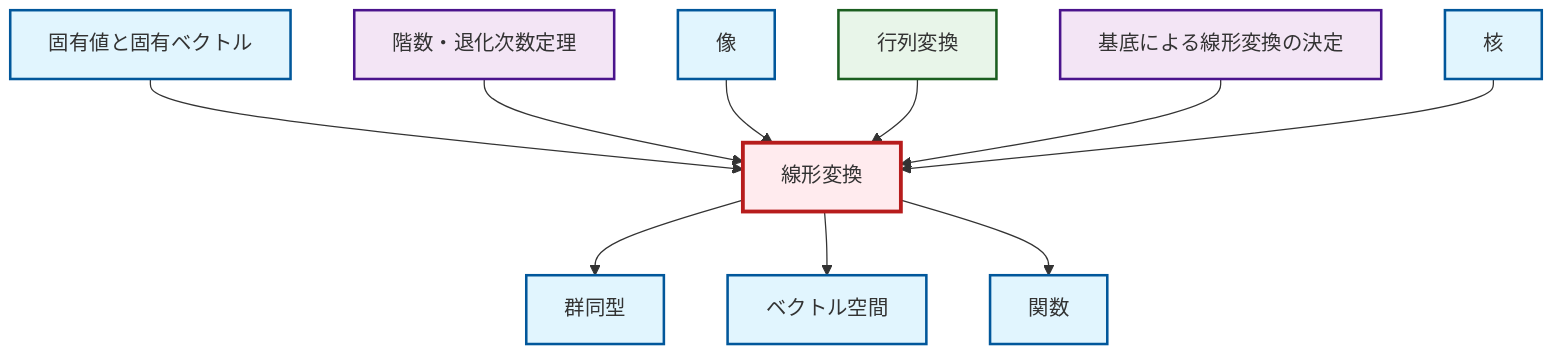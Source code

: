 graph TD
    classDef definition fill:#e1f5fe,stroke:#01579b,stroke-width:2px
    classDef theorem fill:#f3e5f5,stroke:#4a148c,stroke-width:2px
    classDef axiom fill:#fff3e0,stroke:#e65100,stroke-width:2px
    classDef example fill:#e8f5e9,stroke:#1b5e20,stroke-width:2px
    classDef current fill:#ffebee,stroke:#b71c1c,stroke-width:3px
    def-linear-transformation["線形変換"]:::definition
    thm-linear-transformation-basis["基底による線形変換の決定"]:::theorem
    def-image["像"]:::definition
    def-vector-space["ベクトル空間"]:::definition
    def-isomorphism["群同型"]:::definition
    thm-rank-nullity["階数・退化次数定理"]:::theorem
    def-kernel["核"]:::definition
    ex-matrix-transformation["行列変換"]:::example
    def-function["関数"]:::definition
    def-eigenvalue-eigenvector["固有値と固有ベクトル"]:::definition
    def-linear-transformation --> def-isomorphism
    def-linear-transformation --> def-vector-space
    def-eigenvalue-eigenvector --> def-linear-transformation
    def-linear-transformation --> def-function
    thm-rank-nullity --> def-linear-transformation
    def-image --> def-linear-transformation
    ex-matrix-transformation --> def-linear-transformation
    thm-linear-transformation-basis --> def-linear-transformation
    def-kernel --> def-linear-transformation
    class def-linear-transformation current